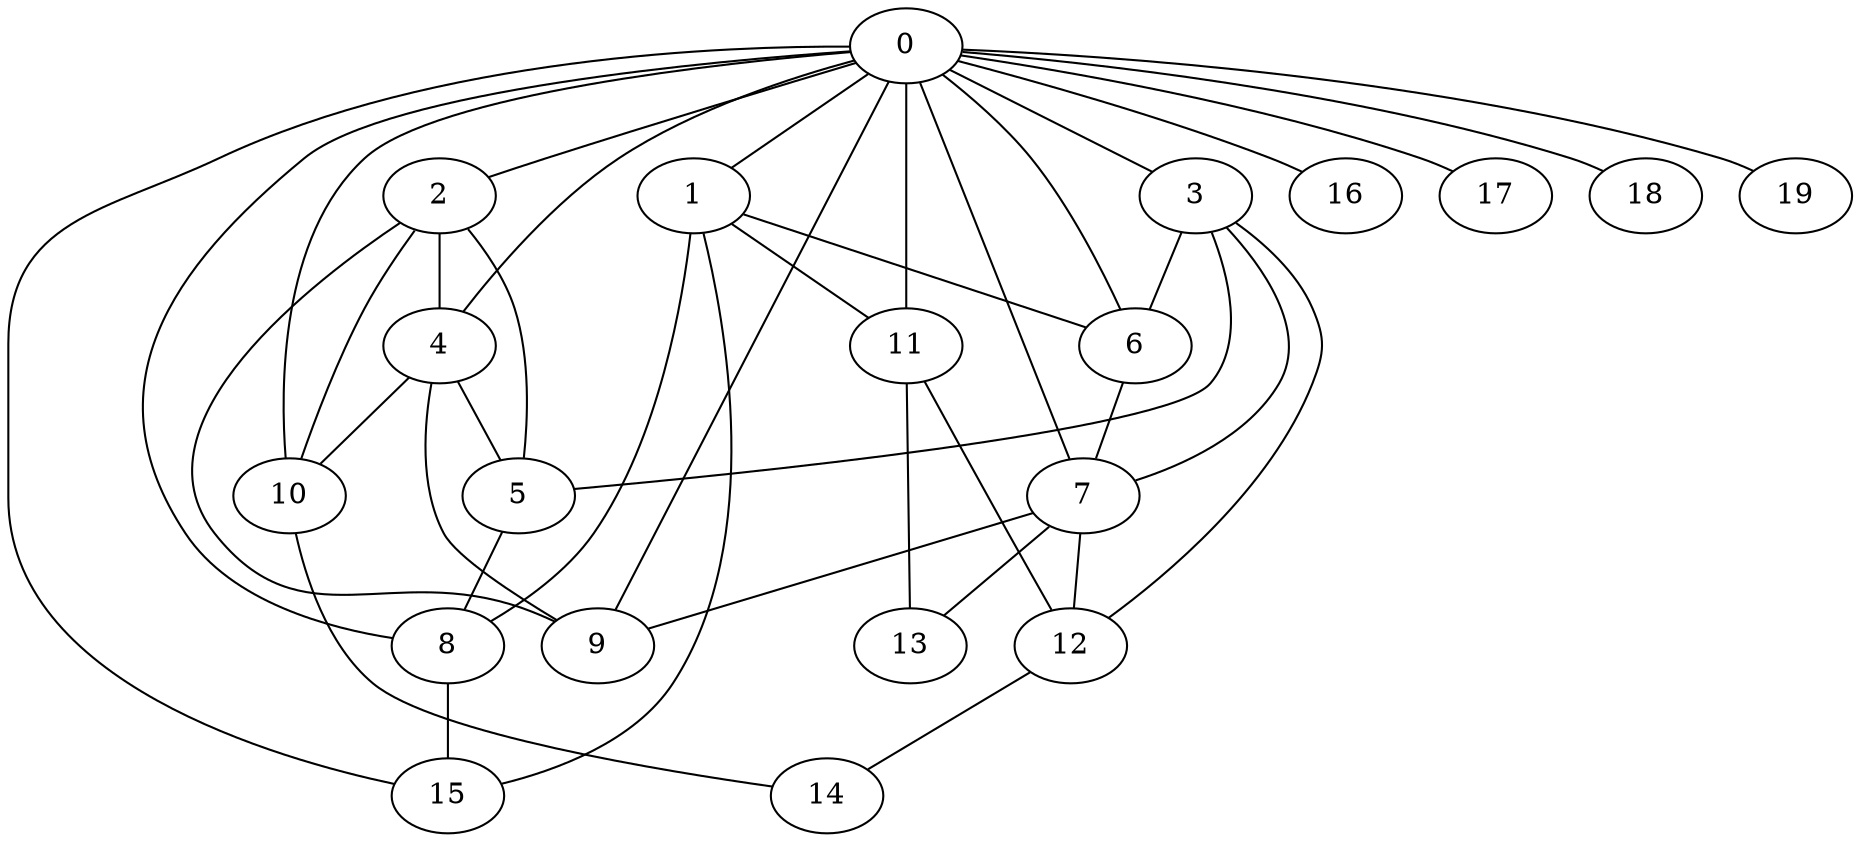 graph G {
   8 -- 15
   0 -- 3
   0 -- 9
   0 -- 1
   0 -- 10
   0 -- 2
   0 -- 4
   0 -- 6
   0 -- 7
   0 -- 8
   0 -- 11
   0 -- 15
   0 -- 16
   0 -- 17
   0 -- 18
   0 -- 19
   1 -- 8
   1 -- 6
   1 -- 11
   1 -- 15
   2 -- 4
   2 -- 5
   2 -- 9
   2 -- 10
   3 -- 5
   3 -- 6
   3 -- 7
   3 -- 12
   4 -- 10
   4 -- 5
   4 -- 9
   5 -- 8
   6 -- 7
   7 -- 9
   7 -- 13
   7 -- 12
   10 -- 14
   11 -- 12
   11 -- 13
   12 -- 14
}
